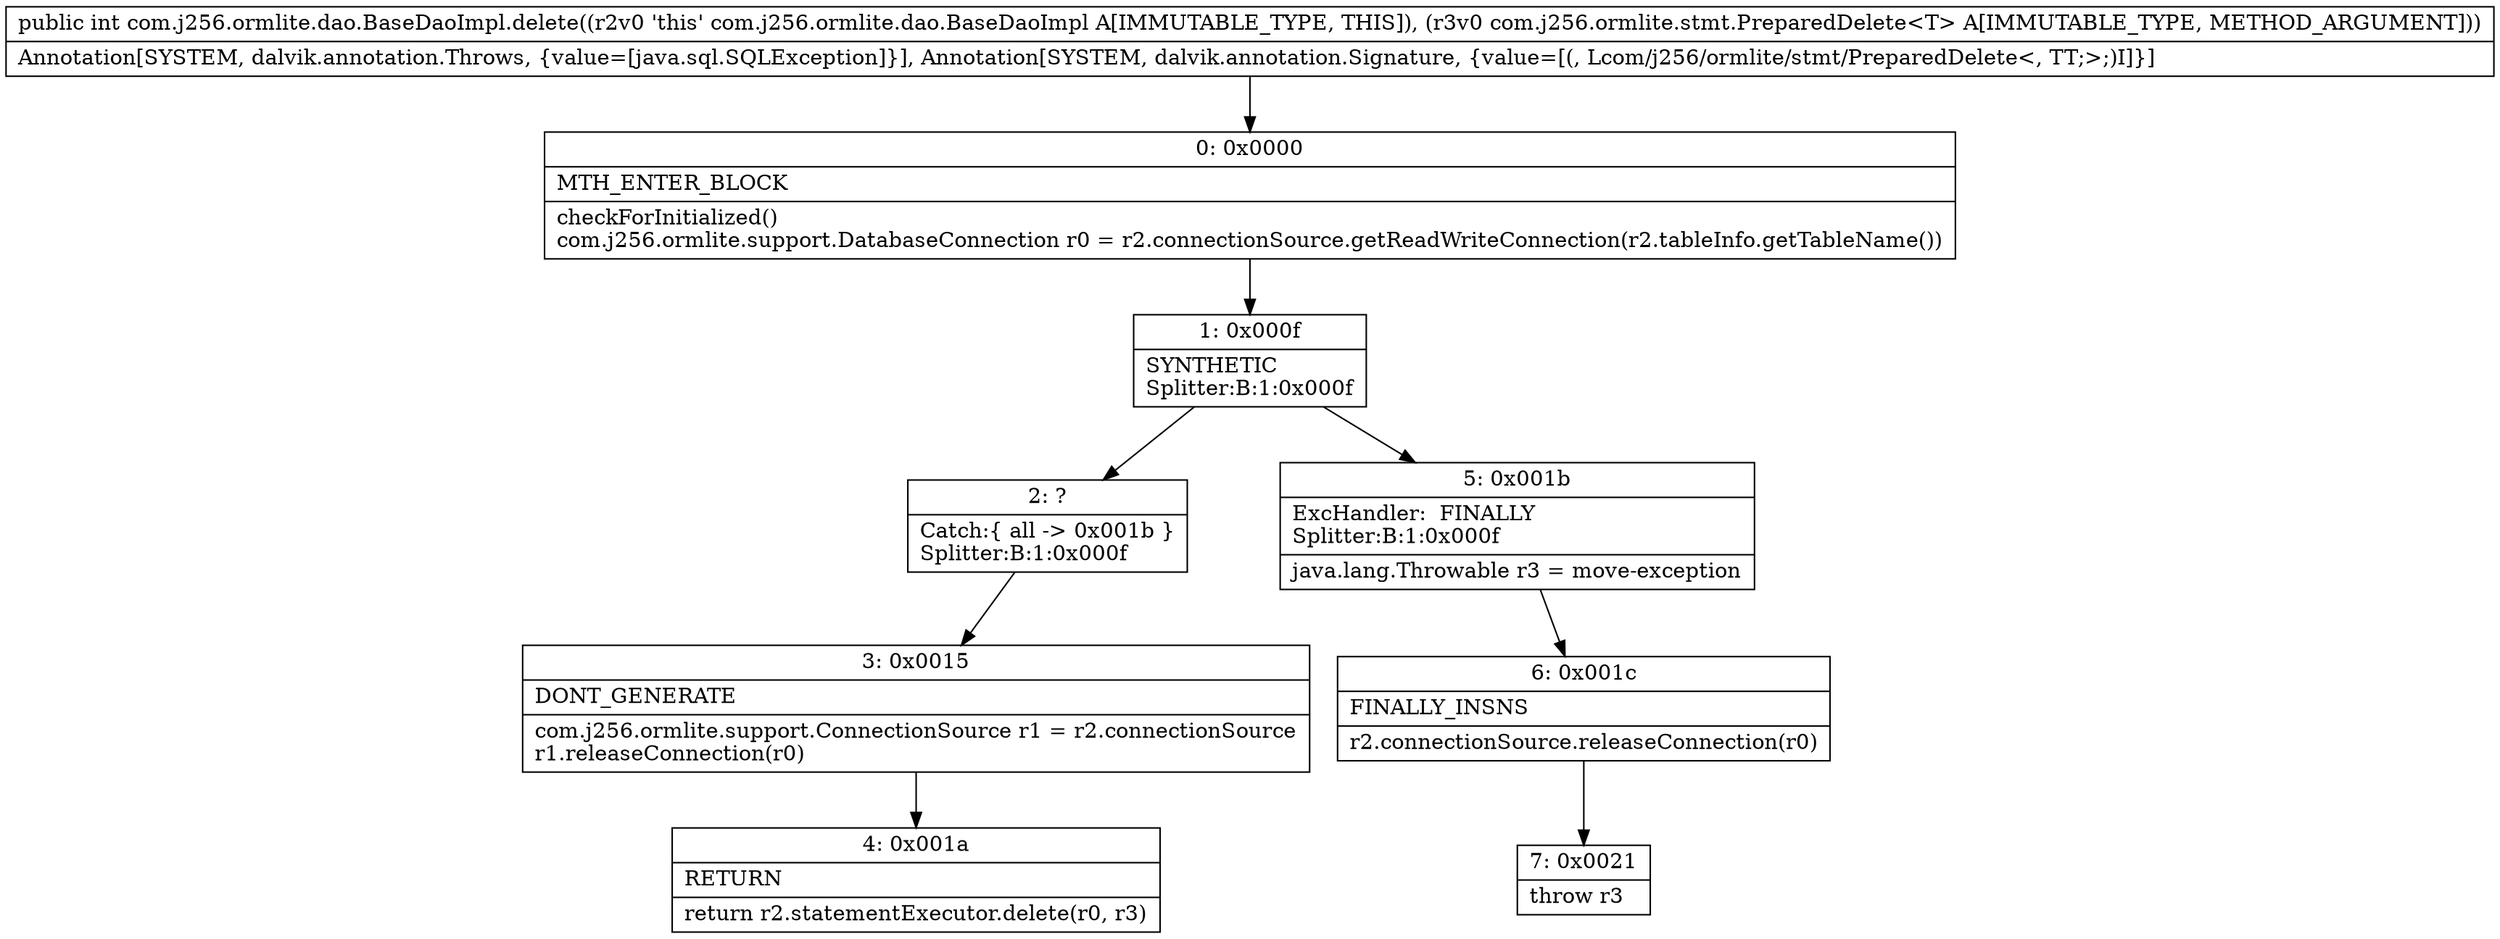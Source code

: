 digraph "CFG forcom.j256.ormlite.dao.BaseDaoImpl.delete(Lcom\/j256\/ormlite\/stmt\/PreparedDelete;)I" {
Node_0 [shape=record,label="{0\:\ 0x0000|MTH_ENTER_BLOCK\l|checkForInitialized()\lcom.j256.ormlite.support.DatabaseConnection r0 = r2.connectionSource.getReadWriteConnection(r2.tableInfo.getTableName())\l}"];
Node_1 [shape=record,label="{1\:\ 0x000f|SYNTHETIC\lSplitter:B:1:0x000f\l}"];
Node_2 [shape=record,label="{2\:\ ?|Catch:\{ all \-\> 0x001b \}\lSplitter:B:1:0x000f\l}"];
Node_3 [shape=record,label="{3\:\ 0x0015|DONT_GENERATE\l|com.j256.ormlite.support.ConnectionSource r1 = r2.connectionSource\lr1.releaseConnection(r0)\l}"];
Node_4 [shape=record,label="{4\:\ 0x001a|RETURN\l|return r2.statementExecutor.delete(r0, r3)\l}"];
Node_5 [shape=record,label="{5\:\ 0x001b|ExcHandler:  FINALLY\lSplitter:B:1:0x000f\l|java.lang.Throwable r3 = move\-exception\l}"];
Node_6 [shape=record,label="{6\:\ 0x001c|FINALLY_INSNS\l|r2.connectionSource.releaseConnection(r0)\l}"];
Node_7 [shape=record,label="{7\:\ 0x0021|throw r3\l}"];
MethodNode[shape=record,label="{public int com.j256.ormlite.dao.BaseDaoImpl.delete((r2v0 'this' com.j256.ormlite.dao.BaseDaoImpl A[IMMUTABLE_TYPE, THIS]), (r3v0 com.j256.ormlite.stmt.PreparedDelete\<T\> A[IMMUTABLE_TYPE, METHOD_ARGUMENT]))  | Annotation[SYSTEM, dalvik.annotation.Throws, \{value=[java.sql.SQLException]\}], Annotation[SYSTEM, dalvik.annotation.Signature, \{value=[(, Lcom\/j256\/ormlite\/stmt\/PreparedDelete\<, TT;\>;)I]\}]\l}"];
MethodNode -> Node_0;
Node_0 -> Node_1;
Node_1 -> Node_2;
Node_1 -> Node_5;
Node_2 -> Node_3;
Node_3 -> Node_4;
Node_5 -> Node_6;
Node_6 -> Node_7;
}

